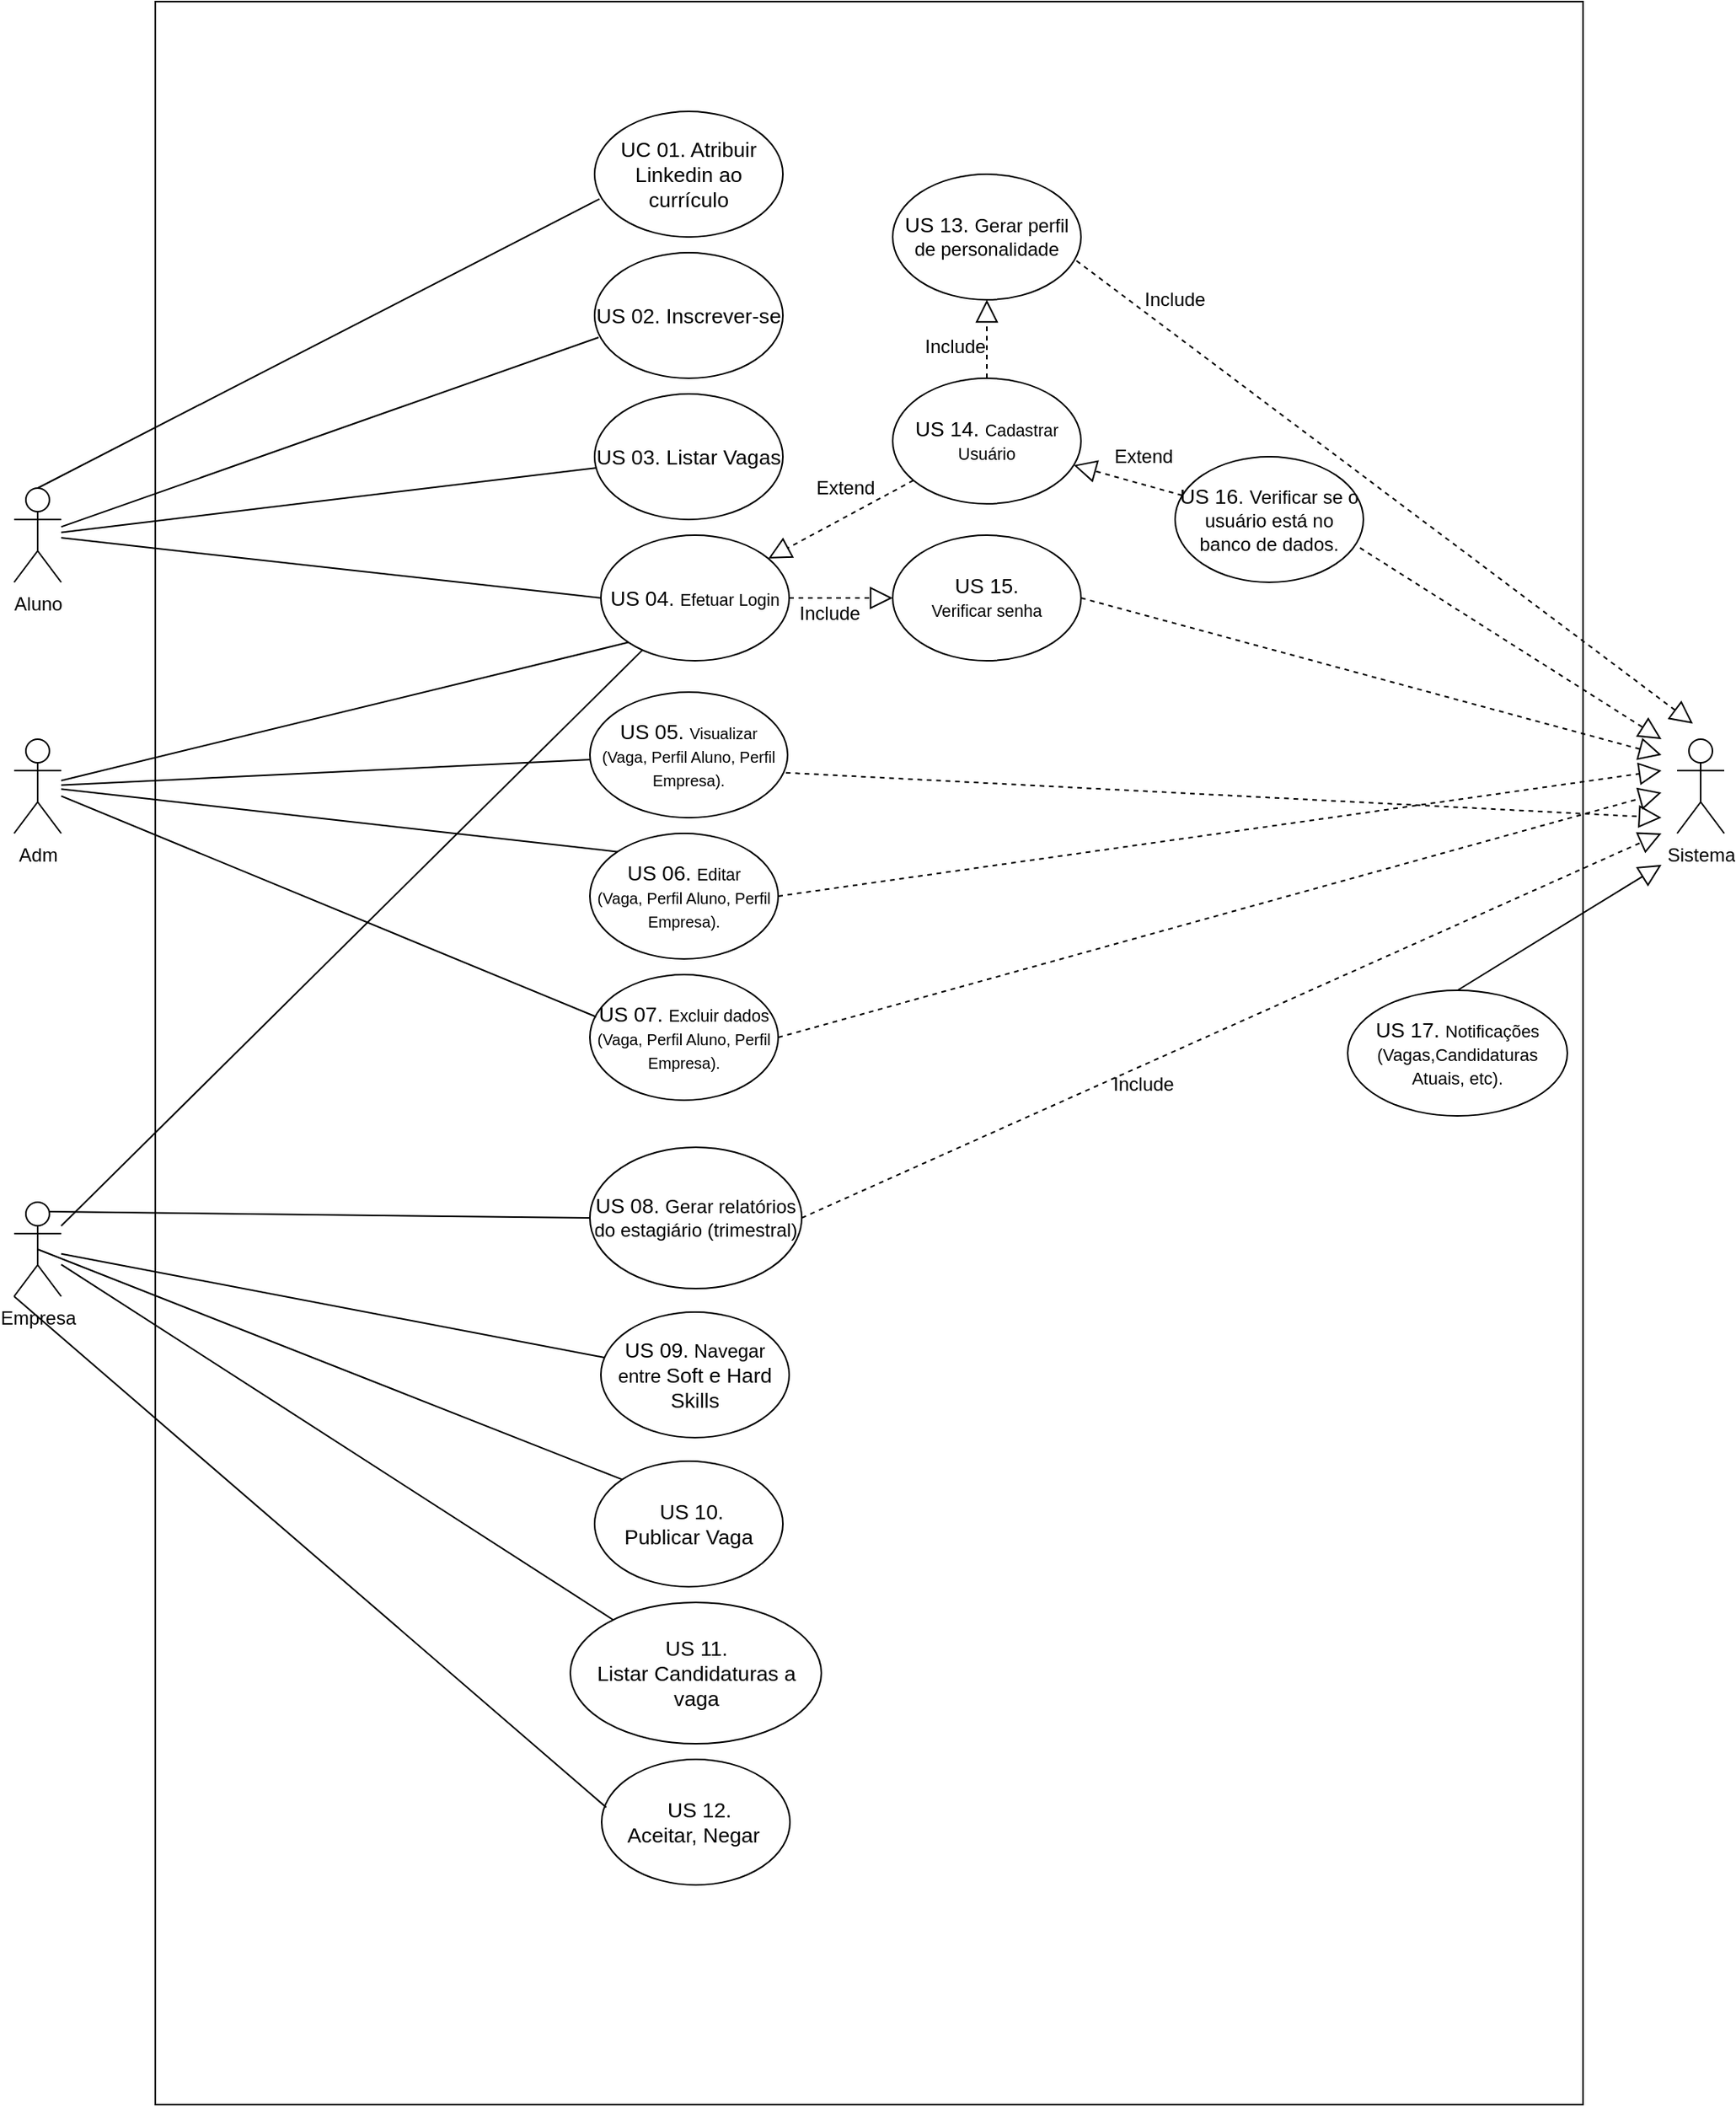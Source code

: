 <mxfile version="13.6.4" type="device"><diagram id="L76Seh2NoInEl5mOCeZB" name="Diagrama De Uso"><mxGraphModel dx="1303" dy="2317" grid="1" gridSize="10" guides="1" tooltips="1" connect="1" arrows="1" fold="1" page="1" pageScale="1" pageWidth="827" pageHeight="1169" math="0" shadow="0"><root><mxCell id="0"/><mxCell id="1" parent="0"/><mxCell id="sKyBAn52GZ-D1JCYeZrx-44" value="" style="verticalLabelPosition=bottom;verticalAlign=top;html=1;shape=mxgraph.basic.rect;fillColor2=none;strokeWidth=1;size=20;indent=5;" parent="1" vertex="1"><mxGeometry x="130" y="-290" width="910" height="1340" as="geometry"/></mxCell><mxCell id="9EC2UvjhAvprSnx3b1pa-1" value="Aluno" style="shape=umlActor;verticalLabelPosition=bottom;verticalAlign=top;html=1;outlineConnect=0;" parent="1" vertex="1"><mxGeometry x="40" y="20" width="30" height="60" as="geometry"/></mxCell><mxCell id="9EC2UvjhAvprSnx3b1pa-2" value="Adm" style="shape=umlActor;verticalLabelPosition=bottom;verticalAlign=top;html=1;outlineConnect=0;" parent="1" vertex="1"><mxGeometry x="40" y="180" width="30" height="60" as="geometry"/></mxCell><mxCell id="9EC2UvjhAvprSnx3b1pa-3" value="Empresa" style="shape=umlActor;verticalLabelPosition=bottom;verticalAlign=top;html=1;outlineConnect=0;" parent="1" vertex="1"><mxGeometry x="40" y="475" width="30" height="60" as="geometry"/></mxCell><mxCell id="9EC2UvjhAvprSnx3b1pa-4" value="&lt;span id=&quot;docs-internal-guid-d7ec01bd-7fff-74f7-2026-dffdd2ea399a&quot;&gt;&lt;span style=&quot;font-size: 8pt ; font-family: &amp;#34;arial&amp;#34; ; background-color: transparent ; vertical-align: baseline&quot;&gt;&lt;span style=&quot;font-family: &amp;#34;verdana&amp;#34; , sans-serif ; font-size: 13.333px&quot;&gt;US 04.&amp;nbsp;&lt;/span&gt;Efetuar Login&lt;/span&gt;&lt;/span&gt;" style="ellipse;whiteSpace=wrap;html=1;" parent="1" vertex="1"><mxGeometry x="414" y="50" width="120" height="80" as="geometry"/></mxCell><mxCell id="9EC2UvjhAvprSnx3b1pa-5" value="" style="endArrow=none;html=1;entryX=0;entryY=0.5;entryDx=0;entryDy=0;" parent="1" source="9EC2UvjhAvprSnx3b1pa-1" target="9EC2UvjhAvprSnx3b1pa-4" edge="1"><mxGeometry width="50" height="50" relative="1" as="geometry"><mxPoint x="60" y="70" as="sourcePoint"/><mxPoint x="110" y="20" as="targetPoint"/></mxGeometry></mxCell><mxCell id="9EC2UvjhAvprSnx3b1pa-7" value="" style="endArrow=none;html=1;entryX=0;entryY=1;entryDx=0;entryDy=0;" parent="1" source="9EC2UvjhAvprSnx3b1pa-2" target="9EC2UvjhAvprSnx3b1pa-4" edge="1"><mxGeometry width="50" height="50" relative="1" as="geometry"><mxPoint x="80" y="200" as="sourcePoint"/><mxPoint x="390" y="200" as="targetPoint"/></mxGeometry></mxCell><mxCell id="9EC2UvjhAvprSnx3b1pa-8" value="" style="endArrow=none;html=1;" parent="1" source="9EC2UvjhAvprSnx3b1pa-3" target="9EC2UvjhAvprSnx3b1pa-4" edge="1"><mxGeometry width="50" height="50" relative="1" as="geometry"><mxPoint x="80" y="410" as="sourcePoint"/><mxPoint x="130" y="360" as="targetPoint"/></mxGeometry></mxCell><mxCell id="9EC2UvjhAvprSnx3b1pa-9" value="&lt;span id=&quot;docs-internal-guid-0180eaf7-7fff-132a-d3db-e5afe8533023&quot;&gt;&lt;span style=&quot;font-size: 8pt ; font-family: &amp;#34;arial&amp;#34; ; background-color: transparent ; vertical-align: baseline&quot;&gt;&lt;span style=&quot;font-family: &amp;#34;verdana&amp;#34; , sans-serif ; font-size: 13.333px&quot;&gt;US 14.&amp;nbsp;&lt;/span&gt;Cadastrar Usuário&lt;/span&gt;&lt;/span&gt;" style="ellipse;whiteSpace=wrap;html=1;" parent="1" vertex="1"><mxGeometry x="600" y="-50" width="120" height="80" as="geometry"/></mxCell><mxCell id="9EC2UvjhAvprSnx3b1pa-11" value="&lt;span style=&quot;font-family: &amp;#34;verdana&amp;#34; , sans-serif ; font-size: 13.333px&quot;&gt;US 09.&lt;/span&gt;&amp;nbsp;Navegar entre&amp;nbsp;&lt;span lang=&quot;PT&quot; style=&quot;font-size: 10pt ; font-family: &amp;#34;verdana&amp;#34; , sans-serif&quot;&gt;Soft e Hard Skills&lt;/span&gt;" style="ellipse;whiteSpace=wrap;html=1;" parent="1" vertex="1"><mxGeometry x="414" y="545" width="120" height="80" as="geometry"/></mxCell><mxCell id="9EC2UvjhAvprSnx3b1pa-12" value="" style="endArrow=none;html=1;" parent="1" source="9EC2UvjhAvprSnx3b1pa-3" target="9EC2UvjhAvprSnx3b1pa-11" edge="1"><mxGeometry width="50" height="50" relative="1" as="geometry"><mxPoint x="140" y="410" as="sourcePoint"/><mxPoint x="190" y="360" as="targetPoint"/></mxGeometry></mxCell><mxCell id="9EC2UvjhAvprSnx3b1pa-13" value="Sistema" style="shape=umlActor;verticalLabelPosition=bottom;verticalAlign=top;html=1;outlineConnect=0;" parent="1" vertex="1"><mxGeometry x="1100" y="180" width="30" height="60" as="geometry"/></mxCell><mxCell id="9EC2UvjhAvprSnx3b1pa-14" value="&lt;span id=&quot;docs-internal-guid-35cf22a5-7fff-3b09-7bd4-6298261893ca&quot;&gt;&lt;span style=&quot;font-family: &amp;#34;verdana&amp;#34; , sans-serif ; font-size: 13.333px&quot;&gt;US 15.&lt;/span&gt;&lt;p dir=&quot;ltr&quot; style=&quot;line-height: 1.2 ; margin-top: 0pt ; margin-bottom: 0pt&quot;&gt;&lt;span style=&quot;font-size: 8pt ; font-family: &amp;#34;arial&amp;#34; ; background-color: transparent ; vertical-align: baseline&quot;&gt;Verificar senha&lt;/span&gt;&lt;/p&gt;&lt;/span&gt;" style="ellipse;whiteSpace=wrap;html=1;" parent="1" vertex="1"><mxGeometry x="600" y="50" width="120" height="80" as="geometry"/></mxCell><mxCell id="9EC2UvjhAvprSnx3b1pa-24" value="" style="endArrow=block;dashed=1;endFill=0;endSize=12;html=1;exitX=1;exitY=0.5;exitDx=0;exitDy=0;entryX=0;entryY=0.5;entryDx=0;entryDy=0;" parent="1" source="9EC2UvjhAvprSnx3b1pa-4" target="9EC2UvjhAvprSnx3b1pa-14" edge="1"><mxGeometry width="160" relative="1" as="geometry"><mxPoint x="350" y="190" as="sourcePoint"/><mxPoint x="510" y="190" as="targetPoint"/></mxGeometry></mxCell><mxCell id="9EC2UvjhAvprSnx3b1pa-29" value="&lt;span lang=&quot;PT&quot; style=&quot;font-family: &amp;#34;verdana&amp;#34; , sans-serif&quot;&gt;&lt;font style=&quot;font-size: 10px&quot;&gt;&lt;span style=&quot;font-size: 13.333px&quot;&gt;US 05.&amp;nbsp;&lt;/span&gt;Visualizar&lt;br&gt;&lt;span lang=&quot;PT&quot; style=&quot;font-family: &amp;#34;verdana&amp;#34; , sans-serif&quot;&gt;(Vaga, Perfil Aluno, Perfil Empresa).&lt;/span&gt;&lt;/font&gt;&lt;br&gt;&lt;/span&gt;" style="ellipse;whiteSpace=wrap;html=1;" parent="1" vertex="1"><mxGeometry x="407" y="150" width="126" height="80" as="geometry"/></mxCell><mxCell id="9EC2UvjhAvprSnx3b1pa-30" value="" style="endArrow=none;html=1;fillColor=#CC0000;" parent="1" source="9EC2UvjhAvprSnx3b1pa-2" target="9EC2UvjhAvprSnx3b1pa-29" edge="1"><mxGeometry width="50" height="50" relative="1" as="geometry"><mxPoint x="100" y="290" as="sourcePoint"/><mxPoint x="150" y="240" as="targetPoint"/></mxGeometry></mxCell><mxCell id="9EC2UvjhAvprSnx3b1pa-32" value="&lt;span lang=&quot;PT&quot; style=&quot;font-size: 10pt ; font-family: &amp;#34;verdana&amp;#34; , sans-serif&quot;&gt;&amp;nbsp;&lt;span style=&quot;font-size: 13.333px&quot;&gt;US 10.&lt;/span&gt;&lt;br&gt;Publicar Vaga&lt;/span&gt;" style="ellipse;whiteSpace=wrap;html=1;" parent="1" vertex="1"><mxGeometry x="410" y="640" width="120" height="80" as="geometry"/></mxCell><mxCell id="9EC2UvjhAvprSnx3b1pa-33" value="" style="endArrow=none;html=1;fillColor=#CC0000;entryX=0;entryY=0;entryDx=0;entryDy=0;exitX=0.5;exitY=0.5;exitDx=0;exitDy=0;exitPerimeter=0;" parent="1" source="9EC2UvjhAvprSnx3b1pa-3" target="9EC2UvjhAvprSnx3b1pa-32" edge="1"><mxGeometry width="50" height="50" relative="1" as="geometry"><mxPoint x="80" y="420" as="sourcePoint"/><mxPoint x="160" y="420" as="targetPoint"/></mxGeometry></mxCell><mxCell id="9EC2UvjhAvprSnx3b1pa-35" value="&lt;span lang=&quot;PT&quot; style=&quot;font-size: 10pt ; font-family: &amp;#34;verdana&amp;#34; , sans-serif&quot;&gt;&lt;span style=&quot;font-size: 13.333px&quot;&gt;US 11. Listar&amp;nbsp;&lt;/span&gt;Candidaturas a vaga&lt;/span&gt;" style="ellipse;whiteSpace=wrap;html=1;" parent="1" vertex="1"><mxGeometry x="394.5" y="730" width="160" height="90" as="geometry"/></mxCell><mxCell id="9EC2UvjhAvprSnx3b1pa-36" value="" style="endArrow=none;html=1;fillColor=#CC0000;" parent="1" source="9EC2UvjhAvprSnx3b1pa-3" target="9EC2UvjhAvprSnx3b1pa-35" edge="1"><mxGeometry width="50" height="50" relative="1" as="geometry"><mxPoint x="70" y="580" as="sourcePoint"/><mxPoint x="120" y="530" as="targetPoint"/></mxGeometry></mxCell><mxCell id="9EC2UvjhAvprSnx3b1pa-37" value="&lt;span lang=&quot;PT&quot; style=&quot;font-size: 10pt ; font-family: &amp;#34;verdana&amp;#34; , sans-serif&quot;&gt;&lt;span style=&quot;font-size: 13.333px&quot;&gt;US 03.&amp;nbsp;&lt;/span&gt;Listar Vagas&lt;/span&gt;" style="ellipse;whiteSpace=wrap;html=1;" parent="1" vertex="1"><mxGeometry x="410" y="-40" width="120" height="80" as="geometry"/></mxCell><mxCell id="9EC2UvjhAvprSnx3b1pa-38" value="" style="endArrow=none;html=1;fillColor=#CC0000;" parent="1" source="9EC2UvjhAvprSnx3b1pa-1" target="9EC2UvjhAvprSnx3b1pa-37" edge="1"><mxGeometry width="50" height="50" relative="1" as="geometry"><mxPoint x="100" y="60" as="sourcePoint"/><mxPoint x="150" y="10" as="targetPoint"/></mxGeometry></mxCell><mxCell id="9EC2UvjhAvprSnx3b1pa-39" value="&lt;span lang=&quot;PT&quot; style=&quot;font-size: 10pt ; font-family: &amp;#34;verdana&amp;#34; , sans-serif&quot;&gt;US 02. Inscrever-se&lt;/span&gt;" style="ellipse;whiteSpace=wrap;html=1;" parent="1" vertex="1"><mxGeometry x="410" y="-130" width="120" height="80" as="geometry"/></mxCell><mxCell id="9EC2UvjhAvprSnx3b1pa-40" value="" style="endArrow=none;html=1;fillColor=#CC0000;entryX=0.021;entryY=0.675;entryDx=0;entryDy=0;entryPerimeter=0;" parent="1" source="9EC2UvjhAvprSnx3b1pa-1" target="9EC2UvjhAvprSnx3b1pa-39" edge="1"><mxGeometry width="50" height="50" relative="1" as="geometry"><mxPoint x="70" y="26" as="sourcePoint"/><mxPoint x="180" y="-60" as="targetPoint"/></mxGeometry></mxCell><mxCell id="9EC2UvjhAvprSnx3b1pa-43" value="&lt;span lang=&quot;PT&quot; style=&quot;font-size: 10pt ; font-family: &amp;#34;verdana&amp;#34; , sans-serif&quot;&gt;UC 01. Atribuir Linkedin ao currículo&lt;/span&gt;" style="ellipse;whiteSpace=wrap;html=1;" parent="1" vertex="1"><mxGeometry x="410" y="-220" width="120" height="80" as="geometry"/></mxCell><mxCell id="6rnX2Xb8SXRJEu93HrJz-1" value="" style="endArrow=none;html=1;entryX=0.026;entryY=0.697;entryDx=0;entryDy=0;entryPerimeter=0;exitX=0.5;exitY=0;exitDx=0;exitDy=0;exitPerimeter=0;" parent="1" source="9EC2UvjhAvprSnx3b1pa-1" target="9EC2UvjhAvprSnx3b1pa-43" edge="1"><mxGeometry width="50" height="50" relative="1" as="geometry"><mxPoint x="55" y="10" as="sourcePoint"/><mxPoint x="120" y="-100" as="targetPoint"/></mxGeometry></mxCell><mxCell id="6rnX2Xb8SXRJEu93HrJz-4" value="&lt;span style=&quot;font-family: &amp;#34;verdana&amp;#34; , sans-serif ; font-size: 13.333px&quot;&gt;US 16.&amp;nbsp;&lt;/span&gt;Verificar se o usuário está no banco de dados." style="ellipse;whiteSpace=wrap;html=1;" parent="1" vertex="1"><mxGeometry x="780" width="120" height="80" as="geometry"/></mxCell><mxCell id="6rnX2Xb8SXRJEu93HrJz-12" value="&lt;span style=&quot;font-family: &amp;#34;verdana&amp;#34; , sans-serif ; font-size: 13.333px&quot;&gt;US 17.&amp;nbsp;&lt;/span&gt;&lt;span style=&quot;font-family: &amp;#34;verdana&amp;#34; , sans-serif ; font-size: 11px&quot;&gt;Notificações (Vagas,Candidaturas&lt;/span&gt;&lt;br style=&quot;font-family: &amp;#34;verdana&amp;#34; , sans-serif ; font-size: 11px&quot;&gt;&lt;span style=&quot;font-family: &amp;#34;verdana&amp;#34; , sans-serif ; font-size: 11px&quot;&gt;Atuais, etc).&lt;/span&gt;" style="ellipse;whiteSpace=wrap;html=1;" parent="1" vertex="1"><mxGeometry x="890" y="340" width="140" height="80" as="geometry"/></mxCell><mxCell id="6rnX2Xb8SXRJEu93HrJz-15" value="" style="endArrow=block;dashed=1;endFill=0;endSize=12;html=1;exitX=0.5;exitY=0;exitDx=0;exitDy=0;" parent="1" source="9EC2UvjhAvprSnx3b1pa-9" target="6rnX2Xb8SXRJEu93HrJz-16" edge="1"><mxGeometry width="160" relative="1" as="geometry"><mxPoint x="490" y="30" as="sourcePoint"/><mxPoint x="530" y="-40" as="targetPoint"/></mxGeometry></mxCell><mxCell id="6rnX2Xb8SXRJEu93HrJz-16" value="&lt;span style=&quot;font-family: &amp;#34;verdana&amp;#34; , sans-serif ; font-size: 13.333px&quot;&gt;US 13.&amp;nbsp;&lt;/span&gt;Gerar perfil de personalidade" style="ellipse;whiteSpace=wrap;html=1;" parent="1" vertex="1"><mxGeometry x="600" y="-180" width="120" height="80" as="geometry"/></mxCell><mxCell id="6rnX2Xb8SXRJEu93HrJz-21" value="Include" style="text;html=1;strokeColor=none;fillColor=none;align=center;verticalAlign=middle;whiteSpace=wrap;rounded=0;" parent="1" vertex="1"><mxGeometry x="760" y="-110" width="40" height="20" as="geometry"/></mxCell><mxCell id="6rnX2Xb8SXRJEu93HrJz-28" value="&lt;span style=&quot;font-family: &amp;#34;verdana&amp;#34; , sans-serif ; font-size: 13.333px&quot;&gt;US 08.&amp;nbsp;&lt;/span&gt;Gerar relatórios do estagiário (trimestral)" style="ellipse;whiteSpace=wrap;html=1;" parent="1" vertex="1"><mxGeometry x="407" y="440" width="135" height="90" as="geometry"/></mxCell><mxCell id="6rnX2Xb8SXRJEu93HrJz-29" value="" style="endArrow=none;html=1;entryX=0;entryY=0.5;entryDx=0;entryDy=0;exitX=0.75;exitY=0.1;exitDx=0;exitDy=0;exitPerimeter=0;" parent="1" source="9EC2UvjhAvprSnx3b1pa-3" target="6rnX2Xb8SXRJEu93HrJz-28" edge="1"><mxGeometry width="50" height="50" relative="1" as="geometry"><mxPoint x="80" y="380" as="sourcePoint"/><mxPoint x="190" y="350" as="targetPoint"/></mxGeometry></mxCell><mxCell id="6rnX2Xb8SXRJEu93HrJz-31" value="Include" style="text;html=1;strokeColor=none;fillColor=none;align=center;verticalAlign=middle;whiteSpace=wrap;rounded=0;" parent="1" vertex="1"><mxGeometry x="740" y="390" width="40" height="20" as="geometry"/></mxCell><mxCell id="6rnX2Xb8SXRJEu93HrJz-32" value="" style="endArrow=block;dashed=1;endFill=0;endSize=12;html=1;exitX=0.982;exitY=0.726;exitDx=0;exitDy=0;exitPerimeter=0;" parent="1" source="6rnX2Xb8SXRJEu93HrJz-4" edge="1"><mxGeometry width="160" relative="1" as="geometry"><mxPoint x="640" y="100" as="sourcePoint"/><mxPoint x="1090" y="180" as="targetPoint"/></mxGeometry></mxCell><mxCell id="sKyBAn52GZ-D1JCYeZrx-15" value="" style="endArrow=block;dashed=1;endFill=0;endSize=12;html=1;exitX=0.976;exitY=0.689;exitDx=0;exitDy=0;exitPerimeter=0;" parent="1" source="6rnX2Xb8SXRJEu93HrJz-16" edge="1"><mxGeometry width="160" relative="1" as="geometry"><mxPoint x="787.84" y="-10.96" as="sourcePoint"/><mxPoint x="1110" y="170" as="targetPoint"/></mxGeometry></mxCell><mxCell id="sKyBAn52GZ-D1JCYeZrx-17" value="" style="endArrow=block;dashed=1;endFill=0;endSize=12;html=1;exitX=1;exitY=0.5;exitDx=0;exitDy=0;" parent="1" source="9EC2UvjhAvprSnx3b1pa-14" edge="1"><mxGeometry width="160" relative="1" as="geometry"><mxPoint x="760.0" y="80.0" as="sourcePoint"/><mxPoint x="1090" y="190" as="targetPoint"/></mxGeometry></mxCell><mxCell id="sKyBAn52GZ-D1JCYeZrx-20" value="" style="endArrow=block;dashed=1;endFill=0;endSize=12;html=1;" parent="1" source="9EC2UvjhAvprSnx3b1pa-9" target="9EC2UvjhAvprSnx3b1pa-4" edge="1"><mxGeometry width="160" relative="1" as="geometry"><mxPoint x="580" y="30" as="sourcePoint"/><mxPoint x="580" y="-110" as="targetPoint"/></mxGeometry></mxCell><mxCell id="sKyBAn52GZ-D1JCYeZrx-21" value="" style="endArrow=block;dashed=1;endFill=0;endSize=12;html=1;" parent="1" source="6rnX2Xb8SXRJEu93HrJz-4" target="9EC2UvjhAvprSnx3b1pa-9" edge="1"><mxGeometry width="160" relative="1" as="geometry"><mxPoint x="760" y="-10" as="sourcePoint"/><mxPoint x="760" y="-150" as="targetPoint"/></mxGeometry></mxCell><mxCell id="sKyBAn52GZ-D1JCYeZrx-22" value="&lt;span id=&quot;docs-internal-guid-d7ec01bd-7fff-74f7-2026-dffdd2ea399a&quot;&gt;&lt;span style=&quot;font-size: 8pt ; font-family: &amp;#34;arial&amp;#34; ; background-color: transparent ; vertical-align: baseline&quot;&gt;&lt;span style=&quot;font-family: &amp;#34;verdana&amp;#34; , sans-serif ; font-size: 13.333px&quot;&gt;US 06.&amp;nbsp;&lt;/span&gt;Editar&lt;br&gt;&lt;span style=&quot;font-family: &amp;#34;verdana&amp;#34; , sans-serif ; font-size: 10px&quot;&gt;(Vaga, Perfil Aluno, Perfil Empresa).&lt;/span&gt;&lt;br&gt;&lt;/span&gt;&lt;/span&gt;" style="ellipse;whiteSpace=wrap;html=1;" parent="1" vertex="1"><mxGeometry x="407" y="240" width="120" height="80" as="geometry"/></mxCell><mxCell id="sKyBAn52GZ-D1JCYeZrx-23" value="&lt;span id=&quot;docs-internal-guid-d7ec01bd-7fff-74f7-2026-dffdd2ea399a&quot;&gt;&lt;span style=&quot;font-size: 8pt ; font-family: &amp;#34;arial&amp;#34; ; background-color: transparent ; vertical-align: baseline&quot;&gt;&lt;span style=&quot;font-family: &amp;#34;verdana&amp;#34; , sans-serif ; font-size: 13.333px&quot;&gt;US 07.&amp;nbsp;&lt;/span&gt;Excluir dados&lt;br&gt;&lt;span style=&quot;font-family: &amp;#34;verdana&amp;#34; , sans-serif ; font-size: 10px&quot;&gt;(Vaga, Perfil Aluno, Perfil Empresa).&lt;/span&gt;&lt;br&gt;&lt;/span&gt;&lt;/span&gt;" style="ellipse;whiteSpace=wrap;html=1;" parent="1" vertex="1"><mxGeometry x="407" y="330" width="120" height="80" as="geometry"/></mxCell><mxCell id="sKyBAn52GZ-D1JCYeZrx-24" value="" style="endArrow=block;dashed=1;endFill=0;endSize=12;html=1;exitX=1;exitY=0.5;exitDx=0;exitDy=0;" parent="1" source="6rnX2Xb8SXRJEu93HrJz-28" edge="1"><mxGeometry width="160" relative="1" as="geometry"><mxPoint x="374" y="409.15" as="sourcePoint"/><mxPoint x="1090" y="240" as="targetPoint"/></mxGeometry></mxCell><mxCell id="sKyBAn52GZ-D1JCYeZrx-30" value="" style="endArrow=none;html=1;fillColor=#CC0000;entryX=0;entryY=0;entryDx=0;entryDy=0;" parent="1" source="9EC2UvjhAvprSnx3b1pa-2" target="sKyBAn52GZ-D1JCYeZrx-22" edge="1"><mxGeometry width="50" height="50" relative="1" as="geometry"><mxPoint x="70" y="256.247" as="sourcePoint"/><mxPoint x="407.181" y="239.997" as="targetPoint"/></mxGeometry></mxCell><mxCell id="sKyBAn52GZ-D1JCYeZrx-31" value="" style="endArrow=none;html=1;fillColor=#CC0000;entryX=0.033;entryY=0.336;entryDx=0;entryDy=0;entryPerimeter=0;" parent="1" source="9EC2UvjhAvprSnx3b1pa-2" target="sKyBAn52GZ-D1JCYeZrx-23" edge="1"><mxGeometry width="50" height="50" relative="1" as="geometry"><mxPoint x="90" y="229.277" as="sourcePoint"/><mxPoint x="427.181" y="213.027" as="targetPoint"/></mxGeometry></mxCell><mxCell id="sKyBAn52GZ-D1JCYeZrx-32" value="" style="endArrow=block;dashed=1;endFill=0;endSize=12;html=1;exitX=0.991;exitY=0.642;exitDx=0;exitDy=0;exitPerimeter=0;" parent="1" source="9EC2UvjhAvprSnx3b1pa-29" edge="1"><mxGeometry width="160" relative="1" as="geometry"><mxPoint x="534" y="290" as="sourcePoint"/><mxPoint x="1090" y="230" as="targetPoint"/></mxGeometry></mxCell><mxCell id="sKyBAn52GZ-D1JCYeZrx-33" value="" style="endArrow=block;dashed=1;endFill=0;endSize=12;html=1;exitX=1;exitY=0.5;exitDx=0;exitDy=0;" parent="1" source="sKyBAn52GZ-D1JCYeZrx-23" edge="1"><mxGeometry width="160" relative="1" as="geometry"><mxPoint x="542" y="310" as="sourcePoint"/><mxPoint x="1090" y="214" as="targetPoint"/></mxGeometry></mxCell><mxCell id="sKyBAn52GZ-D1JCYeZrx-34" value="" style="endArrow=block;dashed=1;endFill=0;endSize=12;html=1;exitX=1;exitY=0.5;exitDx=0;exitDy=0;" parent="1" source="sKyBAn52GZ-D1JCYeZrx-22" edge="1"><mxGeometry width="160" relative="1" as="geometry"><mxPoint x="542" y="279.5" as="sourcePoint"/><mxPoint x="1090" y="200" as="targetPoint"/></mxGeometry></mxCell><mxCell id="sKyBAn52GZ-D1JCYeZrx-39" value="" style="endArrow=block;html=1;fillColor=#CC0000;exitX=0.5;exitY=0;exitDx=0;exitDy=0;endFill=0;startSize=6;targetPerimeterSpacing=0;sourcePerimeterSpacing=0;endSize=12;" parent="1" source="6rnX2Xb8SXRJEu93HrJz-12" edge="1"><mxGeometry width="50" height="50" relative="1" as="geometry"><mxPoint x="970" y="409.999" as="sourcePoint"/><mxPoint x="1090" y="260" as="targetPoint"/></mxGeometry></mxCell><mxCell id="sKyBAn52GZ-D1JCYeZrx-40" value="Include" style="text;html=1;strokeColor=none;fillColor=none;align=center;verticalAlign=middle;whiteSpace=wrap;rounded=0;" parent="1" vertex="1"><mxGeometry x="620" y="-80" width="40" height="20" as="geometry"/></mxCell><mxCell id="sKyBAn52GZ-D1JCYeZrx-41" value="Include" style="text;html=1;strokeColor=none;fillColor=none;align=center;verticalAlign=middle;whiteSpace=wrap;rounded=0;" parent="1" vertex="1"><mxGeometry x="540" y="90" width="40" height="20" as="geometry"/></mxCell><mxCell id="sKyBAn52GZ-D1JCYeZrx-42" value="Extend" style="text;html=1;strokeColor=none;fillColor=none;align=center;verticalAlign=middle;whiteSpace=wrap;rounded=0;" parent="1" vertex="1"><mxGeometry x="740" y="-10" width="40" height="20" as="geometry"/></mxCell><mxCell id="sKyBAn52GZ-D1JCYeZrx-43" value="Extend" style="text;html=1;strokeColor=none;fillColor=none;align=center;verticalAlign=middle;whiteSpace=wrap;rounded=0;" parent="1" vertex="1"><mxGeometry x="550" y="10" width="40" height="20" as="geometry"/></mxCell><mxCell id="Zgk_N1XKqnuKBTFM7jcH-2" value="&lt;span lang=&quot;PT&quot; style=&quot;font-size: 10pt ; font-family: &amp;#34;verdana&amp;#34; , sans-serif&quot;&gt;&amp;nbsp;&lt;span style=&quot;font-size: 13.333px&quot;&gt;US 12.&lt;/span&gt;&lt;br&gt;Aceitar, Negar&amp;nbsp;&lt;/span&gt;" style="ellipse;whiteSpace=wrap;html=1;" parent="1" vertex="1"><mxGeometry x="414.5" y="830" width="120" height="80" as="geometry"/></mxCell><mxCell id="Zgk_N1XKqnuKBTFM7jcH-4" value="" style="endArrow=none;html=1;fillColor=#CC0000;entryX=0.024;entryY=0.382;entryDx=0;entryDy=0;entryPerimeter=0;exitX=0;exitY=1;exitDx=0;exitDy=0;exitPerimeter=0;" parent="1" source="9EC2UvjhAvprSnx3b1pa-3" target="Zgk_N1XKqnuKBTFM7jcH-2" edge="1"><mxGeometry width="50" height="50" relative="1" as="geometry"><mxPoint x="55" y="540" as="sourcePoint"/><mxPoint x="410.002" y="903.863" as="targetPoint"/></mxGeometry></mxCell></root></mxGraphModel></diagram></mxfile>